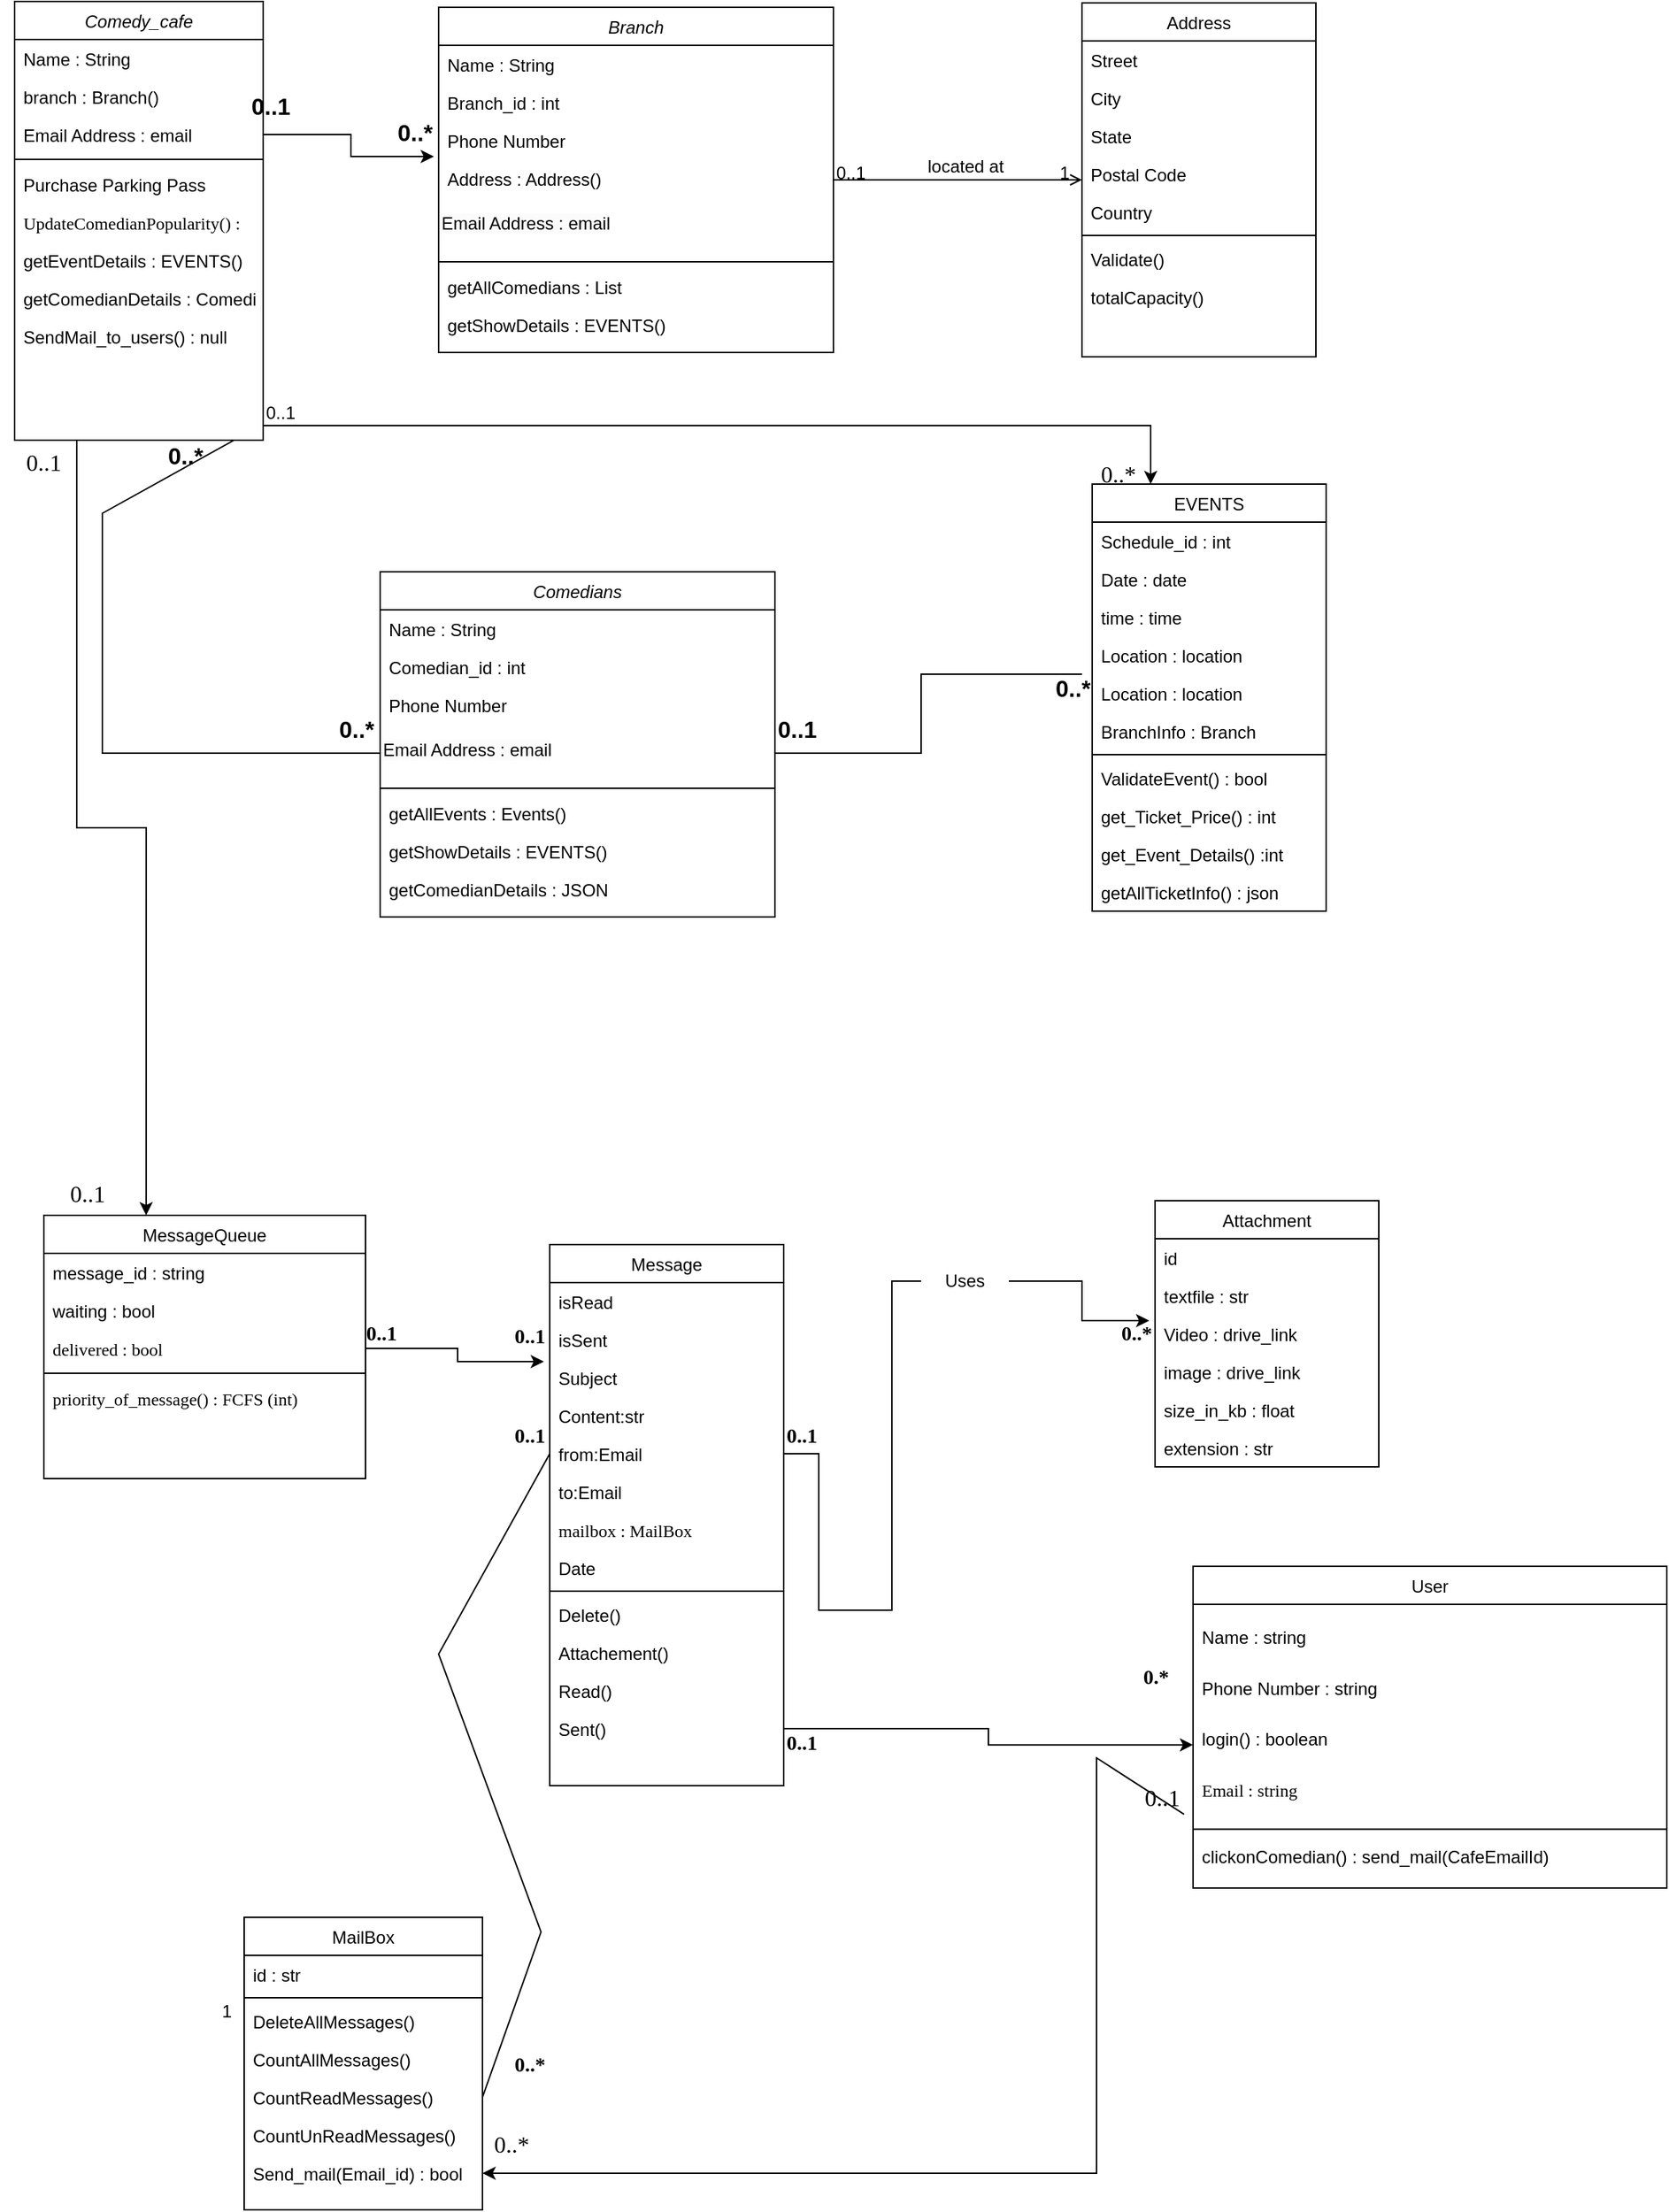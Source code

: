 <mxfile version="20.8.10" type="github">
  <diagram id="C5RBs43oDa-KdzZeNtuy" name="Page-1">
    <mxGraphModel dx="954" dy="591" grid="1" gridSize="10" guides="1" tooltips="1" connect="1" arrows="1" fold="1" page="1" pageScale="1" pageWidth="413" pageHeight="583" math="0" shadow="0">
      <root>
        <mxCell id="WIyWlLk6GJQsqaUBKTNV-0" />
        <mxCell id="WIyWlLk6GJQsqaUBKTNV-1" parent="WIyWlLk6GJQsqaUBKTNV-0" />
        <mxCell id="zkfFHV4jXpPFQw0GAbJ--0" value="Branch" style="swimlane;fontStyle=2;align=center;verticalAlign=top;childLayout=stackLayout;horizontal=1;startSize=26;horizontalStack=0;resizeParent=1;resizeLast=0;collapsible=1;marginBottom=0;rounded=0;shadow=0;strokeWidth=1;" parent="WIyWlLk6GJQsqaUBKTNV-1" vertex="1">
          <mxGeometry x="310" y="24" width="270" height="236" as="geometry">
            <mxRectangle x="230" y="140" width="160" height="26" as="alternateBounds" />
          </mxGeometry>
        </mxCell>
        <mxCell id="zkfFHV4jXpPFQw0GAbJ--1" value="Name : String" style="text;align=left;verticalAlign=top;spacingLeft=4;spacingRight=4;overflow=hidden;rotatable=0;points=[[0,0.5],[1,0.5]];portConstraint=eastwest;" parent="zkfFHV4jXpPFQw0GAbJ--0" vertex="1">
          <mxGeometry y="26" width="270" height="26" as="geometry" />
        </mxCell>
        <mxCell id="TPlCCfwan0xk1k_wp_Np-145" value="Branch_id : int" style="text;align=left;verticalAlign=top;spacingLeft=4;spacingRight=4;overflow=hidden;rotatable=0;points=[[0,0.5],[1,0.5]];portConstraint=eastwest;rounded=0;shadow=0;html=0;" vertex="1" parent="zkfFHV4jXpPFQw0GAbJ--0">
          <mxGeometry y="52" width="270" height="26" as="geometry" />
        </mxCell>
        <mxCell id="zkfFHV4jXpPFQw0GAbJ--2" value="Phone Number" style="text;align=left;verticalAlign=top;spacingLeft=4;spacingRight=4;overflow=hidden;rotatable=0;points=[[0,0.5],[1,0.5]];portConstraint=eastwest;rounded=0;shadow=0;html=0;" parent="zkfFHV4jXpPFQw0GAbJ--0" vertex="1">
          <mxGeometry y="78" width="270" height="26" as="geometry" />
        </mxCell>
        <mxCell id="zkfFHV4jXpPFQw0GAbJ--3" value="Address : Address()" style="text;align=left;verticalAlign=top;spacingLeft=4;spacingRight=4;overflow=hidden;rotatable=0;points=[[0,0.5],[1,0.5]];portConstraint=eastwest;rounded=0;shadow=0;html=0;" parent="zkfFHV4jXpPFQw0GAbJ--0" vertex="1">
          <mxGeometry y="104" width="270" height="26" as="geometry" />
        </mxCell>
        <mxCell id="TPlCCfwan0xk1k_wp_Np-131" value="&lt;span style=&quot;color: rgb(0, 0, 0); font-family: Helvetica; font-size: 12px; font-style: normal; font-variant-ligatures: normal; font-variant-caps: normal; font-weight: 400; letter-spacing: normal; orphans: 2; text-align: left; text-indent: 0px; text-transform: none; widows: 2; word-spacing: 0px; -webkit-text-stroke-width: 0px; background-color: rgb(251, 251, 251); text-decoration-thickness: initial; text-decoration-style: initial; text-decoration-color: initial; float: none; display: inline !important;&quot;&gt;Email Address : email&lt;/span&gt;" style="text;whiteSpace=wrap;html=1;fontSize=16;fontFamily=Georgia;" vertex="1" parent="zkfFHV4jXpPFQw0GAbJ--0">
          <mxGeometry y="130" width="270" height="40" as="geometry" />
        </mxCell>
        <mxCell id="zkfFHV4jXpPFQw0GAbJ--4" value="" style="line;html=1;strokeWidth=1;align=left;verticalAlign=middle;spacingTop=-1;spacingLeft=3;spacingRight=3;rotatable=0;labelPosition=right;points=[];portConstraint=eastwest;" parent="zkfFHV4jXpPFQw0GAbJ--0" vertex="1">
          <mxGeometry y="170" width="270" height="8" as="geometry" />
        </mxCell>
        <mxCell id="zkfFHV4jXpPFQw0GAbJ--5" value="getAllComedians : List" style="text;align=left;verticalAlign=top;spacingLeft=4;spacingRight=4;overflow=hidden;rotatable=0;points=[[0,0.5],[1,0.5]];portConstraint=eastwest;" parent="zkfFHV4jXpPFQw0GAbJ--0" vertex="1">
          <mxGeometry y="178" width="270" height="26" as="geometry" />
        </mxCell>
        <mxCell id="TPlCCfwan0xk1k_wp_Np-132" value="getShowDetails : EVENTS()" style="text;align=left;verticalAlign=top;spacingLeft=4;spacingRight=4;overflow=hidden;rotatable=0;points=[[0,0.5],[1,0.5]];portConstraint=eastwest;" vertex="1" parent="zkfFHV4jXpPFQw0GAbJ--0">
          <mxGeometry y="204" width="270" height="26" as="geometry" />
        </mxCell>
        <mxCell id="zkfFHV4jXpPFQw0GAbJ--17" value="Address" style="swimlane;fontStyle=0;align=center;verticalAlign=top;childLayout=stackLayout;horizontal=1;startSize=26;horizontalStack=0;resizeParent=1;resizeLast=0;collapsible=1;marginBottom=0;rounded=0;shadow=0;strokeWidth=1;" parent="WIyWlLk6GJQsqaUBKTNV-1" vertex="1">
          <mxGeometry x="750" y="21" width="160" height="242" as="geometry">
            <mxRectangle x="550" y="140" width="160" height="26" as="alternateBounds" />
          </mxGeometry>
        </mxCell>
        <mxCell id="zkfFHV4jXpPFQw0GAbJ--18" value="Street" style="text;align=left;verticalAlign=top;spacingLeft=4;spacingRight=4;overflow=hidden;rotatable=0;points=[[0,0.5],[1,0.5]];portConstraint=eastwest;" parent="zkfFHV4jXpPFQw0GAbJ--17" vertex="1">
          <mxGeometry y="26" width="160" height="26" as="geometry" />
        </mxCell>
        <mxCell id="zkfFHV4jXpPFQw0GAbJ--19" value="City" style="text;align=left;verticalAlign=top;spacingLeft=4;spacingRight=4;overflow=hidden;rotatable=0;points=[[0,0.5],[1,0.5]];portConstraint=eastwest;rounded=0;shadow=0;html=0;" parent="zkfFHV4jXpPFQw0GAbJ--17" vertex="1">
          <mxGeometry y="52" width="160" height="26" as="geometry" />
        </mxCell>
        <mxCell id="zkfFHV4jXpPFQw0GAbJ--20" value="State" style="text;align=left;verticalAlign=top;spacingLeft=4;spacingRight=4;overflow=hidden;rotatable=0;points=[[0,0.5],[1,0.5]];portConstraint=eastwest;rounded=0;shadow=0;html=0;" parent="zkfFHV4jXpPFQw0GAbJ--17" vertex="1">
          <mxGeometry y="78" width="160" height="26" as="geometry" />
        </mxCell>
        <mxCell id="zkfFHV4jXpPFQw0GAbJ--21" value="Postal Code" style="text;align=left;verticalAlign=top;spacingLeft=4;spacingRight=4;overflow=hidden;rotatable=0;points=[[0,0.5],[1,0.5]];portConstraint=eastwest;rounded=0;shadow=0;html=0;" parent="zkfFHV4jXpPFQw0GAbJ--17" vertex="1">
          <mxGeometry y="104" width="160" height="26" as="geometry" />
        </mxCell>
        <mxCell id="zkfFHV4jXpPFQw0GAbJ--22" value="Country" style="text;align=left;verticalAlign=top;spacingLeft=4;spacingRight=4;overflow=hidden;rotatable=0;points=[[0,0.5],[1,0.5]];portConstraint=eastwest;rounded=0;shadow=0;html=0;" parent="zkfFHV4jXpPFQw0GAbJ--17" vertex="1">
          <mxGeometry y="130" width="160" height="26" as="geometry" />
        </mxCell>
        <mxCell id="zkfFHV4jXpPFQw0GAbJ--23" value="" style="line;html=1;strokeWidth=1;align=left;verticalAlign=middle;spacingTop=-1;spacingLeft=3;spacingRight=3;rotatable=0;labelPosition=right;points=[];portConstraint=eastwest;" parent="zkfFHV4jXpPFQw0GAbJ--17" vertex="1">
          <mxGeometry y="156" width="160" height="6" as="geometry" />
        </mxCell>
        <mxCell id="zkfFHV4jXpPFQw0GAbJ--24" value="Validate()" style="text;align=left;verticalAlign=top;spacingLeft=4;spacingRight=4;overflow=hidden;rotatable=0;points=[[0,0.5],[1,0.5]];portConstraint=eastwest;" parent="zkfFHV4jXpPFQw0GAbJ--17" vertex="1">
          <mxGeometry y="162" width="160" height="26" as="geometry" />
        </mxCell>
        <mxCell id="zkfFHV4jXpPFQw0GAbJ--25" value="totalCapacity()" style="text;align=left;verticalAlign=top;spacingLeft=4;spacingRight=4;overflow=hidden;rotatable=0;points=[[0,0.5],[1,0.5]];portConstraint=eastwest;" parent="zkfFHV4jXpPFQw0GAbJ--17" vertex="1">
          <mxGeometry y="188" width="160" height="26" as="geometry" />
        </mxCell>
        <mxCell id="zkfFHV4jXpPFQw0GAbJ--26" value="" style="endArrow=open;shadow=0;strokeWidth=1;rounded=0;endFill=1;edgeStyle=elbowEdgeStyle;elbow=vertical;" parent="WIyWlLk6GJQsqaUBKTNV-1" source="zkfFHV4jXpPFQw0GAbJ--0" target="zkfFHV4jXpPFQw0GAbJ--17" edge="1">
          <mxGeometry x="0.5" y="41" relative="1" as="geometry">
            <mxPoint x="380" y="192" as="sourcePoint" />
            <mxPoint x="540" y="192" as="targetPoint" />
            <mxPoint x="-40" y="32" as="offset" />
          </mxGeometry>
        </mxCell>
        <mxCell id="zkfFHV4jXpPFQw0GAbJ--27" value="0..1" style="resizable=0;align=left;verticalAlign=bottom;labelBackgroundColor=none;fontSize=12;" parent="zkfFHV4jXpPFQw0GAbJ--26" connectable="0" vertex="1">
          <mxGeometry x="-1" relative="1" as="geometry">
            <mxPoint y="4" as="offset" />
          </mxGeometry>
        </mxCell>
        <mxCell id="zkfFHV4jXpPFQw0GAbJ--28" value="1" style="resizable=0;align=right;verticalAlign=bottom;labelBackgroundColor=none;fontSize=12;" parent="zkfFHV4jXpPFQw0GAbJ--26" connectable="0" vertex="1">
          <mxGeometry x="1" relative="1" as="geometry">
            <mxPoint x="-7" y="4" as="offset" />
          </mxGeometry>
        </mxCell>
        <mxCell id="zkfFHV4jXpPFQw0GAbJ--29" value="located at" style="text;html=1;resizable=0;points=[];;align=center;verticalAlign=middle;labelBackgroundColor=none;rounded=0;shadow=0;strokeWidth=1;fontSize=12;" parent="zkfFHV4jXpPFQw0GAbJ--26" vertex="1" connectable="0">
          <mxGeometry x="0.5" y="49" relative="1" as="geometry">
            <mxPoint x="-38" y="40" as="offset" />
          </mxGeometry>
        </mxCell>
        <mxCell id="TPlCCfwan0xk1k_wp_Np-191" style="edgeStyle=orthogonalEdgeStyle;rounded=0;orthogonalLoop=1;jettySize=auto;html=1;exitX=0.25;exitY=1;exitDx=0;exitDy=0;entryX=0.318;entryY=0;entryDx=0;entryDy=0;entryPerimeter=0;fontFamily=Georgia;fontSize=16;" edge="1" parent="WIyWlLk6GJQsqaUBKTNV-1" source="TPlCCfwan0xk1k_wp_Np-108" target="zkfFHV4jXpPFQw0GAbJ--6">
          <mxGeometry relative="1" as="geometry" />
        </mxCell>
        <mxCell id="TPlCCfwan0xk1k_wp_Np-108" value="Comedy_cafe" style="swimlane;fontStyle=2;align=center;verticalAlign=top;childLayout=stackLayout;horizontal=1;startSize=26;horizontalStack=0;resizeParent=1;resizeLast=0;collapsible=1;marginBottom=0;rounded=0;shadow=0;strokeWidth=1;" vertex="1" parent="WIyWlLk6GJQsqaUBKTNV-1">
          <mxGeometry x="20" y="20" width="170" height="300" as="geometry">
            <mxRectangle x="230" y="140" width="160" height="26" as="alternateBounds" />
          </mxGeometry>
        </mxCell>
        <mxCell id="TPlCCfwan0xk1k_wp_Np-109" value="Name : String" style="text;align=left;verticalAlign=top;spacingLeft=4;spacingRight=4;overflow=hidden;rotatable=0;points=[[0,0.5],[1,0.5]];portConstraint=eastwest;" vertex="1" parent="TPlCCfwan0xk1k_wp_Np-108">
          <mxGeometry y="26" width="170" height="26" as="geometry" />
        </mxCell>
        <mxCell id="TPlCCfwan0xk1k_wp_Np-110" value="branch : Branch()" style="text;align=left;verticalAlign=top;spacingLeft=4;spacingRight=4;overflow=hidden;rotatable=0;points=[[0,0.5],[1,0.5]];portConstraint=eastwest;rounded=0;shadow=0;html=0;" vertex="1" parent="TPlCCfwan0xk1k_wp_Np-108">
          <mxGeometry y="52" width="170" height="26" as="geometry" />
        </mxCell>
        <mxCell id="TPlCCfwan0xk1k_wp_Np-111" value="Email Address : email" style="text;align=left;verticalAlign=top;spacingLeft=4;spacingRight=4;overflow=hidden;rotatable=0;points=[[0,0.5],[1,0.5]];portConstraint=eastwest;rounded=0;shadow=0;html=0;" vertex="1" parent="TPlCCfwan0xk1k_wp_Np-108">
          <mxGeometry y="78" width="170" height="26" as="geometry" />
        </mxCell>
        <mxCell id="TPlCCfwan0xk1k_wp_Np-112" value="" style="line;html=1;strokeWidth=1;align=left;verticalAlign=middle;spacingTop=-1;spacingLeft=3;spacingRight=3;rotatable=0;labelPosition=right;points=[];portConstraint=eastwest;" vertex="1" parent="TPlCCfwan0xk1k_wp_Np-108">
          <mxGeometry y="104" width="170" height="8" as="geometry" />
        </mxCell>
        <mxCell id="TPlCCfwan0xk1k_wp_Np-113" value="Purchase Parking Pass" style="text;align=left;verticalAlign=top;spacingLeft=4;spacingRight=4;overflow=hidden;rotatable=0;points=[[0,0.5],[1,0.5]];portConstraint=eastwest;" vertex="1" parent="TPlCCfwan0xk1k_wp_Np-108">
          <mxGeometry y="112" width="170" height="26" as="geometry" />
        </mxCell>
        <mxCell id="TPlCCfwan0xk1k_wp_Np-127" value="UpdateComedianPopularity() : " style="text;strokeColor=none;fillColor=none;align=left;verticalAlign=top;spacingLeft=4;spacingRight=4;overflow=hidden;rotatable=0;points=[[0,0.5],[1,0.5]];portConstraint=eastwest;fontSize=12;fontFamily=Georgia;" vertex="1" parent="TPlCCfwan0xk1k_wp_Np-108">
          <mxGeometry y="138" width="170" height="26" as="geometry" />
        </mxCell>
        <mxCell id="TPlCCfwan0xk1k_wp_Np-159" value="getEventDetails : EVENTS()" style="text;align=left;verticalAlign=top;spacingLeft=4;spacingRight=4;overflow=hidden;rotatable=0;points=[[0,0.5],[1,0.5]];portConstraint=eastwest;" vertex="1" parent="TPlCCfwan0xk1k_wp_Np-108">
          <mxGeometry y="164" width="170" height="26" as="geometry" />
        </mxCell>
        <mxCell id="TPlCCfwan0xk1k_wp_Np-170" value="getComedianDetails : Comedians()" style="text;align=left;verticalAlign=top;spacingLeft=4;spacingRight=4;overflow=hidden;rotatable=0;points=[[0,0.5],[1,0.5]];portConstraint=eastwest;" vertex="1" parent="TPlCCfwan0xk1k_wp_Np-108">
          <mxGeometry y="190" width="170" height="26" as="geometry" />
        </mxCell>
        <mxCell id="TPlCCfwan0xk1k_wp_Np-178" value="SendMail_to_users() : null" style="text;align=left;verticalAlign=top;spacingLeft=4;spacingRight=4;overflow=hidden;rotatable=0;points=[[0,0.5],[1,0.5]];portConstraint=eastwest;" vertex="1" parent="TPlCCfwan0xk1k_wp_Np-108">
          <mxGeometry y="216" width="170" height="26" as="geometry" />
        </mxCell>
        <mxCell id="TPlCCfwan0xk1k_wp_Np-128" style="edgeStyle=orthogonalEdgeStyle;rounded=0;orthogonalLoop=1;jettySize=auto;html=1;exitX=1;exitY=0.5;exitDx=0;exitDy=0;entryX=-0.012;entryY=0.923;entryDx=0;entryDy=0;entryPerimeter=0;fontFamily=Georgia;fontSize=12;" edge="1" parent="WIyWlLk6GJQsqaUBKTNV-1" source="TPlCCfwan0xk1k_wp_Np-111" target="zkfFHV4jXpPFQw0GAbJ--2">
          <mxGeometry relative="1" as="geometry" />
        </mxCell>
        <mxCell id="TPlCCfwan0xk1k_wp_Np-129" value="0..*" style="resizable=0;align=left;verticalAlign=bottom;labelBackgroundColor=none;fontSize=16;fontStyle=1" connectable="0" vertex="1" parent="WIyWlLk6GJQsqaUBKTNV-1">
          <mxGeometry x="280" y="120" as="geometry" />
        </mxCell>
        <mxCell id="TPlCCfwan0xk1k_wp_Np-130" value="0..1" style="resizable=0;align=left;verticalAlign=bottom;labelBackgroundColor=none;fontSize=16;fontStyle=1" connectable="0" vertex="1" parent="WIyWlLk6GJQsqaUBKTNV-1">
          <mxGeometry x="180" y="102" as="geometry" />
        </mxCell>
        <mxCell id="TPlCCfwan0xk1k_wp_Np-135" value="EVENTS" style="swimlane;fontStyle=0;align=center;verticalAlign=top;childLayout=stackLayout;horizontal=1;startSize=26;horizontalStack=0;resizeParent=1;resizeLast=0;collapsible=1;marginBottom=0;rounded=0;shadow=0;strokeWidth=1;" vertex="1" parent="WIyWlLk6GJQsqaUBKTNV-1">
          <mxGeometry x="757" y="350" width="160" height="292" as="geometry">
            <mxRectangle x="550" y="140" width="160" height="26" as="alternateBounds" />
          </mxGeometry>
        </mxCell>
        <mxCell id="TPlCCfwan0xk1k_wp_Np-136" value="Schedule_id : int" style="text;align=left;verticalAlign=top;spacingLeft=4;spacingRight=4;overflow=hidden;rotatable=0;points=[[0,0.5],[1,0.5]];portConstraint=eastwest;" vertex="1" parent="TPlCCfwan0xk1k_wp_Np-135">
          <mxGeometry y="26" width="160" height="26" as="geometry" />
        </mxCell>
        <mxCell id="TPlCCfwan0xk1k_wp_Np-137" value="Date : date" style="text;align=left;verticalAlign=top;spacingLeft=4;spacingRight=4;overflow=hidden;rotatable=0;points=[[0,0.5],[1,0.5]];portConstraint=eastwest;rounded=0;shadow=0;html=0;" vertex="1" parent="TPlCCfwan0xk1k_wp_Np-135">
          <mxGeometry y="52" width="160" height="26" as="geometry" />
        </mxCell>
        <mxCell id="TPlCCfwan0xk1k_wp_Np-138" value="time : time" style="text;align=left;verticalAlign=top;spacingLeft=4;spacingRight=4;overflow=hidden;rotatable=0;points=[[0,0.5],[1,0.5]];portConstraint=eastwest;rounded=0;shadow=0;html=0;" vertex="1" parent="TPlCCfwan0xk1k_wp_Np-135">
          <mxGeometry y="78" width="160" height="26" as="geometry" />
        </mxCell>
        <mxCell id="TPlCCfwan0xk1k_wp_Np-146" value="Location : location" style="text;align=left;verticalAlign=top;spacingLeft=4;spacingRight=4;overflow=hidden;rotatable=0;points=[[0,0.5],[1,0.5]];portConstraint=eastwest;rounded=0;shadow=0;html=0;" vertex="1" parent="TPlCCfwan0xk1k_wp_Np-135">
          <mxGeometry y="104" width="160" height="26" as="geometry" />
        </mxCell>
        <mxCell id="TPlCCfwan0xk1k_wp_Np-139" value="Location : location" style="text;align=left;verticalAlign=top;spacingLeft=4;spacingRight=4;overflow=hidden;rotatable=0;points=[[0,0.5],[1,0.5]];portConstraint=eastwest;rounded=0;shadow=0;html=0;" vertex="1" parent="TPlCCfwan0xk1k_wp_Np-135">
          <mxGeometry y="130" width="160" height="26" as="geometry" />
        </mxCell>
        <mxCell id="TPlCCfwan0xk1k_wp_Np-140" value="BranchInfo : Branch " style="text;align=left;verticalAlign=top;spacingLeft=4;spacingRight=4;overflow=hidden;rotatable=0;points=[[0,0.5],[1,0.5]];portConstraint=eastwest;rounded=0;shadow=0;html=0;" vertex="1" parent="TPlCCfwan0xk1k_wp_Np-135">
          <mxGeometry y="156" width="160" height="26" as="geometry" />
        </mxCell>
        <mxCell id="TPlCCfwan0xk1k_wp_Np-141" value="" style="line;html=1;strokeWidth=1;align=left;verticalAlign=middle;spacingTop=-1;spacingLeft=3;spacingRight=3;rotatable=0;labelPosition=right;points=[];portConstraint=eastwest;" vertex="1" parent="TPlCCfwan0xk1k_wp_Np-135">
          <mxGeometry y="182" width="160" height="6" as="geometry" />
        </mxCell>
        <mxCell id="TPlCCfwan0xk1k_wp_Np-142" value="ValidateEvent() : bool" style="text;align=left;verticalAlign=top;spacingLeft=4;spacingRight=4;overflow=hidden;rotatable=0;points=[[0,0.5],[1,0.5]];portConstraint=eastwest;" vertex="1" parent="TPlCCfwan0xk1k_wp_Np-135">
          <mxGeometry y="188" width="160" height="26" as="geometry" />
        </mxCell>
        <mxCell id="TPlCCfwan0xk1k_wp_Np-149" value="get_Ticket_Price() : int" style="text;align=left;verticalAlign=top;spacingLeft=4;spacingRight=4;overflow=hidden;rotatable=0;points=[[0,0.5],[1,0.5]];portConstraint=eastwest;" vertex="1" parent="TPlCCfwan0xk1k_wp_Np-135">
          <mxGeometry y="214" width="160" height="26" as="geometry" />
        </mxCell>
        <mxCell id="TPlCCfwan0xk1k_wp_Np-148" value="get_Event_Details() :int" style="text;align=left;verticalAlign=top;spacingLeft=4;spacingRight=4;overflow=hidden;rotatable=0;points=[[0,0.5],[1,0.5]];portConstraint=eastwest;" vertex="1" parent="TPlCCfwan0xk1k_wp_Np-135">
          <mxGeometry y="240" width="160" height="26" as="geometry" />
        </mxCell>
        <mxCell id="TPlCCfwan0xk1k_wp_Np-147" value="getAllTicketInfo() : json" style="text;align=left;verticalAlign=top;spacingLeft=4;spacingRight=4;overflow=hidden;rotatable=0;points=[[0,0.5],[1,0.5]];portConstraint=eastwest;" vertex="1" parent="TPlCCfwan0xk1k_wp_Np-135">
          <mxGeometry y="266" width="160" height="26" as="geometry" />
        </mxCell>
        <mxCell id="TPlCCfwan0xk1k_wp_Np-150" value="Comedians" style="swimlane;fontStyle=2;align=center;verticalAlign=top;childLayout=stackLayout;horizontal=1;startSize=26;horizontalStack=0;resizeParent=1;resizeLast=0;collapsible=1;marginBottom=0;rounded=0;shadow=0;strokeWidth=1;" vertex="1" parent="WIyWlLk6GJQsqaUBKTNV-1">
          <mxGeometry x="270" y="410" width="270" height="236" as="geometry">
            <mxRectangle x="230" y="140" width="160" height="26" as="alternateBounds" />
          </mxGeometry>
        </mxCell>
        <mxCell id="TPlCCfwan0xk1k_wp_Np-151" value="Name : String" style="text;align=left;verticalAlign=top;spacingLeft=4;spacingRight=4;overflow=hidden;rotatable=0;points=[[0,0.5],[1,0.5]];portConstraint=eastwest;" vertex="1" parent="TPlCCfwan0xk1k_wp_Np-150">
          <mxGeometry y="26" width="270" height="26" as="geometry" />
        </mxCell>
        <mxCell id="TPlCCfwan0xk1k_wp_Np-152" value="Comedian_id : int" style="text;align=left;verticalAlign=top;spacingLeft=4;spacingRight=4;overflow=hidden;rotatable=0;points=[[0,0.5],[1,0.5]];portConstraint=eastwest;rounded=0;shadow=0;html=0;" vertex="1" parent="TPlCCfwan0xk1k_wp_Np-150">
          <mxGeometry y="52" width="270" height="26" as="geometry" />
        </mxCell>
        <mxCell id="TPlCCfwan0xk1k_wp_Np-153" value="Phone Number" style="text;align=left;verticalAlign=top;spacingLeft=4;spacingRight=4;overflow=hidden;rotatable=0;points=[[0,0.5],[1,0.5]];portConstraint=eastwest;rounded=0;shadow=0;html=0;" vertex="1" parent="TPlCCfwan0xk1k_wp_Np-150">
          <mxGeometry y="78" width="270" height="26" as="geometry" />
        </mxCell>
        <mxCell id="TPlCCfwan0xk1k_wp_Np-155" value="&lt;span style=&quot;color: rgb(0, 0, 0); font-family: Helvetica; font-size: 12px; font-style: normal; font-variant-ligatures: normal; font-variant-caps: normal; font-weight: 400; letter-spacing: normal; orphans: 2; text-align: left; text-indent: 0px; text-transform: none; widows: 2; word-spacing: 0px; -webkit-text-stroke-width: 0px; background-color: rgb(251, 251, 251); text-decoration-thickness: initial; text-decoration-style: initial; text-decoration-color: initial; float: none; display: inline !important;&quot;&gt;Email Address : email&lt;/span&gt;" style="text;whiteSpace=wrap;html=1;fontSize=16;fontFamily=Georgia;" vertex="1" parent="TPlCCfwan0xk1k_wp_Np-150">
          <mxGeometry y="104" width="270" height="40" as="geometry" />
        </mxCell>
        <mxCell id="TPlCCfwan0xk1k_wp_Np-156" value="" style="line;html=1;strokeWidth=1;align=left;verticalAlign=middle;spacingTop=-1;spacingLeft=3;spacingRight=3;rotatable=0;labelPosition=right;points=[];portConstraint=eastwest;" vertex="1" parent="TPlCCfwan0xk1k_wp_Np-150">
          <mxGeometry y="144" width="270" height="8" as="geometry" />
        </mxCell>
        <mxCell id="TPlCCfwan0xk1k_wp_Np-157" value="getAllEvents : Events()" style="text;align=left;verticalAlign=top;spacingLeft=4;spacingRight=4;overflow=hidden;rotatable=0;points=[[0,0.5],[1,0.5]];portConstraint=eastwest;" vertex="1" parent="TPlCCfwan0xk1k_wp_Np-150">
          <mxGeometry y="152" width="270" height="26" as="geometry" />
        </mxCell>
        <mxCell id="TPlCCfwan0xk1k_wp_Np-158" value="getShowDetails : EVENTS()" style="text;align=left;verticalAlign=top;spacingLeft=4;spacingRight=4;overflow=hidden;rotatable=0;points=[[0,0.5],[1,0.5]];portConstraint=eastwest;" vertex="1" parent="TPlCCfwan0xk1k_wp_Np-150">
          <mxGeometry y="178" width="270" height="26" as="geometry" />
        </mxCell>
        <mxCell id="TPlCCfwan0xk1k_wp_Np-177" value="getComedianDetails : JSON" style="text;align=left;verticalAlign=top;spacingLeft=4;spacingRight=4;overflow=hidden;rotatable=0;points=[[0,0.5],[1,0.5]];portConstraint=eastwest;" vertex="1" parent="TPlCCfwan0xk1k_wp_Np-150">
          <mxGeometry y="204" width="270" height="26" as="geometry" />
        </mxCell>
        <mxCell id="TPlCCfwan0xk1k_wp_Np-163" value="0..*" style="resizable=0;align=left;verticalAlign=bottom;labelBackgroundColor=none;fontSize=16;fontStyle=1" connectable="0" vertex="1" parent="WIyWlLk6GJQsqaUBKTNV-1">
          <mxGeometry x="730" y="500" as="geometry" />
        </mxCell>
        <mxCell id="TPlCCfwan0xk1k_wp_Np-164" value="0..1" style="resizable=0;align=left;verticalAlign=bottom;labelBackgroundColor=none;fontSize=16;fontStyle=1" connectable="0" vertex="1" parent="WIyWlLk6GJQsqaUBKTNV-1">
          <mxGeometry x="540" y="528" as="geometry" />
        </mxCell>
        <mxCell id="TPlCCfwan0xk1k_wp_Np-166" value="" style="endArrow=none;html=1;rounded=0;fontFamily=Georgia;fontSize=16;exitX=1;exitY=0.5;exitDx=0;exitDy=0;" edge="1" parent="WIyWlLk6GJQsqaUBKTNV-1" source="TPlCCfwan0xk1k_wp_Np-155">
          <mxGeometry width="50" height="50" relative="1" as="geometry">
            <mxPoint x="580" y="480" as="sourcePoint" />
            <mxPoint x="750" y="480" as="targetPoint" />
            <Array as="points">
              <mxPoint x="640" y="534" />
              <mxPoint x="640" y="480" />
            </Array>
          </mxGeometry>
        </mxCell>
        <mxCell id="TPlCCfwan0xk1k_wp_Np-167" value="" style="endArrow=none;html=1;rounded=0;fontFamily=Georgia;fontSize=16;entryX=0.5;entryY=1;entryDx=0;entryDy=0;exitX=0;exitY=0.5;exitDx=0;exitDy=0;" edge="1" parent="WIyWlLk6GJQsqaUBKTNV-1" source="TPlCCfwan0xk1k_wp_Np-155" target="TPlCCfwan0xk1k_wp_Np-108">
          <mxGeometry width="50" height="50" relative="1" as="geometry">
            <mxPoint x="80" y="460" as="sourcePoint" />
            <mxPoint x="125" y="267" as="targetPoint" />
            <Array as="points">
              <mxPoint x="80" y="534" />
              <mxPoint x="80" y="370" />
              <mxPoint x="170" y="320" />
            </Array>
          </mxGeometry>
        </mxCell>
        <mxCell id="TPlCCfwan0xk1k_wp_Np-168" value="0..*" style="resizable=0;align=left;verticalAlign=bottom;labelBackgroundColor=none;fontSize=16;fontStyle=1" connectable="0" vertex="1" parent="WIyWlLk6GJQsqaUBKTNV-1">
          <mxGeometry x="240" y="528" as="geometry" />
        </mxCell>
        <mxCell id="TPlCCfwan0xk1k_wp_Np-169" value="0..*" style="resizable=0;align=left;verticalAlign=bottom;labelBackgroundColor=none;fontSize=16;fontStyle=1" connectable="0" vertex="1" parent="WIyWlLk6GJQsqaUBKTNV-1">
          <mxGeometry x="80" y="335" as="geometry">
            <mxPoint x="43" y="6" as="offset" />
          </mxGeometry>
        </mxCell>
        <mxCell id="zkfFHV4jXpPFQw0GAbJ--6" value="MessageQueue" style="swimlane;fontStyle=0;align=center;verticalAlign=top;childLayout=stackLayout;horizontal=1;startSize=26;horizontalStack=0;resizeParent=1;resizeLast=0;collapsible=1;marginBottom=0;rounded=0;shadow=0;strokeWidth=1;container=0;" parent="WIyWlLk6GJQsqaUBKTNV-1" vertex="1">
          <mxGeometry x="40" y="850" width="220" height="180" as="geometry">
            <mxRectangle x="130" y="380" width="160" height="26" as="alternateBounds" />
          </mxGeometry>
        </mxCell>
        <mxCell id="TPlCCfwan0xk1k_wp_Np-31" value="Message" style="swimlane;fontStyle=0;align=center;verticalAlign=top;childLayout=stackLayout;horizontal=1;startSize=26;horizontalStack=0;resizeParent=1;resizeLast=0;collapsible=1;marginBottom=0;rounded=0;shadow=0;strokeWidth=1;container=0;" vertex="1" parent="WIyWlLk6GJQsqaUBKTNV-1">
          <mxGeometry x="386" y="870" width="160" height="370" as="geometry">
            <mxRectangle x="550" y="140" width="160" height="26" as="alternateBounds" />
          </mxGeometry>
        </mxCell>
        <mxCell id="TPlCCfwan0xk1k_wp_Np-91" value="" style="edgeStyle=orthogonalEdgeStyle;rounded=0;orthogonalLoop=1;jettySize=auto;html=1;exitX=1;exitY=0.5;exitDx=0;exitDy=0;endArrow=none;" edge="1" parent="WIyWlLk6GJQsqaUBKTNV-1" source="TPlCCfwan0xk1k_wp_Np-43" target="TPlCCfwan0xk1k_wp_Np-92">
          <mxGeometry relative="1" as="geometry">
            <mxPoint x="730" y="1300" as="targetPoint" />
            <mxPoint x="546" y="1013" as="sourcePoint" />
            <Array as="points">
              <mxPoint x="570" y="1013" />
              <mxPoint x="570" y="1120" />
              <mxPoint x="620" y="1120" />
            </Array>
          </mxGeometry>
        </mxCell>
        <mxCell id="TPlCCfwan0xk1k_wp_Np-182" style="edgeStyle=orthogonalEdgeStyle;rounded=0;orthogonalLoop=1;jettySize=auto;html=1;exitX=1;exitY=0.5;exitDx=0;exitDy=0;entryX=-0.026;entryY=0.154;entryDx=0;entryDy=0;entryPerimeter=0;fontFamily=Georgia;fontSize=16;" edge="1" parent="WIyWlLk6GJQsqaUBKTNV-1" source="TPlCCfwan0xk1k_wp_Np-92" target="TPlCCfwan0xk1k_wp_Np-82">
          <mxGeometry relative="1" as="geometry" />
        </mxCell>
        <mxCell id="TPlCCfwan0xk1k_wp_Np-92" value="Uses" style="text;html=1;strokeColor=none;fillColor=none;align=center;verticalAlign=middle;whiteSpace=wrap;rounded=0;container=0;" vertex="1" parent="WIyWlLk6GJQsqaUBKTNV-1">
          <mxGeometry x="640" y="880" width="60" height="30" as="geometry" />
        </mxCell>
        <mxCell id="TPlCCfwan0xk1k_wp_Np-95" value="0..1" style="resizable=0;align=left;verticalAlign=bottom;labelBackgroundColor=none;fontSize=14;fontStyle=1;fontFamily=Georgia;container=0;" connectable="0" vertex="1" parent="WIyWlLk6GJQsqaUBKTNV-1">
          <mxGeometry x="546" y="1010" as="geometry" />
        </mxCell>
        <mxCell id="TPlCCfwan0xk1k_wp_Np-96" value="" style="endArrow=none;html=1;rounded=0;fontFamily=Georgia;fontSize=14;exitX=1;exitY=0.5;exitDx=0;exitDy=0;entryX=0;entryY=0.5;entryDx=0;entryDy=0;" edge="1" parent="WIyWlLk6GJQsqaUBKTNV-1" source="TPlCCfwan0xk1k_wp_Np-61" target="TPlCCfwan0xk1k_wp_Np-43">
          <mxGeometry width="50" height="50" relative="1" as="geometry">
            <mxPoint x="404" y="1390" as="sourcePoint" />
            <mxPoint x="454" y="1340" as="targetPoint" />
            <Array as="points">
              <mxPoint x="380" y="1340" />
              <mxPoint x="310" y="1150" />
            </Array>
          </mxGeometry>
        </mxCell>
        <mxCell id="TPlCCfwan0xk1k_wp_Np-99" value="0..1" style="resizable=0;align=left;verticalAlign=bottom;labelBackgroundColor=none;fontSize=14;fontStyle=1;fontFamily=Georgia;container=0;" connectable="0" vertex="1" parent="WIyWlLk6GJQsqaUBKTNV-1">
          <mxGeometry x="360" y="1010" as="geometry" />
        </mxCell>
        <mxCell id="TPlCCfwan0xk1k_wp_Np-105" style="edgeStyle=orthogonalEdgeStyle;rounded=0;orthogonalLoop=1;jettySize=auto;html=1;exitX=1;exitY=0.5;exitDx=0;exitDy=0;entryX=-0.025;entryY=0.077;entryDx=0;entryDy=0;entryPerimeter=0;fontFamily=Georgia;fontSize=12;" edge="1" parent="WIyWlLk6GJQsqaUBKTNV-1" source="TPlCCfwan0xk1k_wp_Np-100" target="TPlCCfwan0xk1k_wp_Np-34">
          <mxGeometry relative="1" as="geometry" />
        </mxCell>
        <mxCell id="TPlCCfwan0xk1k_wp_Np-106" value="0..1" style="resizable=0;align=left;verticalAlign=bottom;labelBackgroundColor=none;fontSize=14;fontStyle=1;fontFamily=Georgia;container=0;" connectable="0" vertex="1" parent="WIyWlLk6GJQsqaUBKTNV-1">
          <mxGeometry x="258.5" y="940" as="geometry" />
        </mxCell>
        <mxCell id="TPlCCfwan0xk1k_wp_Np-107" value="0..1" style="resizable=0;align=left;verticalAlign=bottom;labelBackgroundColor=none;fontSize=14;fontStyle=1;fontFamily=Georgia;container=0;" connectable="0" vertex="1" parent="WIyWlLk6GJQsqaUBKTNV-1">
          <mxGeometry x="360" y="942" as="geometry" />
        </mxCell>
        <mxCell id="TPlCCfwan0xk1k_wp_Np-123" style="edgeStyle=orthogonalEdgeStyle;rounded=0;orthogonalLoop=1;jettySize=auto;html=1;exitX=1;exitY=0.5;exitDx=0;exitDy=0;entryX=0;entryY=0.5;entryDx=0;entryDy=0;fontFamily=Georgia;fontSize=12;" edge="1" parent="WIyWlLk6GJQsqaUBKTNV-1" source="TPlCCfwan0xk1k_wp_Np-39" target="41kQ8d5mnM5o8ySOcaNj-13">
          <mxGeometry relative="1" as="geometry">
            <mxPoint x="540" y="941" as="sourcePoint" />
            <mxPoint x="722" y="950.002" as="targetPoint" />
          </mxGeometry>
        </mxCell>
        <mxCell id="zkfFHV4jXpPFQw0GAbJ--7" value="message_id : string" style="text;align=left;verticalAlign=top;spacingLeft=4;spacingRight=4;overflow=hidden;rotatable=0;points=[[0,0.5],[1,0.5]];portConstraint=eastwest;container=0;" parent="WIyWlLk6GJQsqaUBKTNV-1" vertex="1">
          <mxGeometry x="40" y="876" width="220" height="26" as="geometry" />
        </mxCell>
        <mxCell id="zkfFHV4jXpPFQw0GAbJ--8" value="waiting : bool" style="text;align=left;verticalAlign=top;spacingLeft=4;spacingRight=4;overflow=hidden;rotatable=0;points=[[0,0.5],[1,0.5]];portConstraint=eastwest;rounded=0;shadow=0;html=0;container=0;" parent="WIyWlLk6GJQsqaUBKTNV-1" vertex="1">
          <mxGeometry x="40" y="902" width="220" height="26" as="geometry" />
        </mxCell>
        <mxCell id="TPlCCfwan0xk1k_wp_Np-100" value="delivered : bool" style="text;strokeColor=none;fillColor=none;align=left;verticalAlign=top;spacingLeft=4;spacingRight=4;overflow=hidden;rotatable=0;points=[[0,0.5],[1,0.5]];portConstraint=eastwest;fontSize=12;fontFamily=Georgia;container=0;" vertex="1" parent="WIyWlLk6GJQsqaUBKTNV-1">
          <mxGeometry x="40" y="928" width="220" height="26" as="geometry" />
        </mxCell>
        <mxCell id="zkfFHV4jXpPFQw0GAbJ--9" value="" style="line;html=1;strokeWidth=1;align=left;verticalAlign=middle;spacingTop=-1;spacingLeft=3;spacingRight=3;rotatable=0;labelPosition=right;points=[];portConstraint=eastwest;container=0;" parent="WIyWlLk6GJQsqaUBKTNV-1" vertex="1">
          <mxGeometry x="40" y="954" width="220" height="8" as="geometry" />
        </mxCell>
        <mxCell id="TPlCCfwan0xk1k_wp_Np-104" value="priority_of_message() : FCFS (int)" style="text;strokeColor=none;fillColor=none;align=left;verticalAlign=top;spacingLeft=4;spacingRight=4;overflow=hidden;rotatable=0;points=[[0,0.5],[1,0.5]];portConstraint=eastwest;fontSize=12;fontFamily=Georgia;container=0;" vertex="1" parent="WIyWlLk6GJQsqaUBKTNV-1">
          <mxGeometry x="40" y="962" width="220" height="26" as="geometry" />
        </mxCell>
        <mxCell id="TPlCCfwan0xk1k_wp_Np-32" value="isRead" style="text;align=left;verticalAlign=top;spacingLeft=4;spacingRight=4;overflow=hidden;rotatable=0;points=[[0,0.5],[1,0.5]];portConstraint=eastwest;container=0;" vertex="1" parent="WIyWlLk6GJQsqaUBKTNV-1">
          <mxGeometry x="386" y="896" width="160" height="26" as="geometry" />
        </mxCell>
        <mxCell id="TPlCCfwan0xk1k_wp_Np-33" value="isSent" style="text;align=left;verticalAlign=top;spacingLeft=4;spacingRight=4;overflow=hidden;rotatable=0;points=[[0,0.5],[1,0.5]];portConstraint=eastwest;rounded=0;shadow=0;html=0;container=0;" vertex="1" parent="WIyWlLk6GJQsqaUBKTNV-1">
          <mxGeometry x="386" y="922" width="160" height="26" as="geometry" />
        </mxCell>
        <mxCell id="TPlCCfwan0xk1k_wp_Np-34" value="Subject" style="text;align=left;verticalAlign=top;spacingLeft=4;spacingRight=4;overflow=hidden;rotatable=0;points=[[0,0.5],[1,0.5]];portConstraint=eastwest;rounded=0;shadow=0;html=0;container=0;" vertex="1" parent="WIyWlLk6GJQsqaUBKTNV-1">
          <mxGeometry x="386" y="948" width="160" height="26" as="geometry" />
        </mxCell>
        <mxCell id="TPlCCfwan0xk1k_wp_Np-35" value="Content:str " style="text;align=left;verticalAlign=top;spacingLeft=4;spacingRight=4;overflow=hidden;rotatable=0;points=[[0,0.5],[1,0.5]];portConstraint=eastwest;rounded=0;shadow=0;html=0;container=0;" vertex="1" parent="WIyWlLk6GJQsqaUBKTNV-1">
          <mxGeometry x="386" y="974" width="160" height="26" as="geometry" />
        </mxCell>
        <mxCell id="TPlCCfwan0xk1k_wp_Np-43" value="from:Email" style="text;strokeColor=none;fillColor=none;align=left;verticalAlign=top;spacingLeft=4;spacingRight=4;overflow=hidden;rotatable=0;points=[[0,0.5],[1,0.5]];portConstraint=eastwest;container=0;" vertex="1" parent="WIyWlLk6GJQsqaUBKTNV-1">
          <mxGeometry x="386" y="1000" width="160" height="26" as="geometry" />
        </mxCell>
        <mxCell id="TPlCCfwan0xk1k_wp_Np-36" value="to:Email" style="text;align=left;verticalAlign=top;spacingLeft=4;spacingRight=4;overflow=hidden;rotatable=0;points=[[0,0.5],[1,0.5]];portConstraint=eastwest;rounded=0;shadow=0;html=0;container=0;" vertex="1" parent="WIyWlLk6GJQsqaUBKTNV-1">
          <mxGeometry x="386" y="1026" width="160" height="26" as="geometry" />
        </mxCell>
        <mxCell id="TPlCCfwan0xk1k_wp_Np-102" value="mailbox : MailBox" style="text;strokeColor=none;fillColor=none;align=left;verticalAlign=top;spacingLeft=4;spacingRight=4;overflow=hidden;rotatable=0;points=[[0,0.5],[1,0.5]];portConstraint=eastwest;fontSize=12;fontFamily=Georgia;container=0;" vertex="1" parent="WIyWlLk6GJQsqaUBKTNV-1">
          <mxGeometry x="386" y="1052" width="160" height="26" as="geometry" />
        </mxCell>
        <mxCell id="TPlCCfwan0xk1k_wp_Np-45" value="Date" style="text;strokeColor=none;fillColor=none;align=left;verticalAlign=top;spacingLeft=4;spacingRight=4;overflow=hidden;rotatable=0;points=[[0,0.5],[1,0.5]];portConstraint=eastwest;container=0;" vertex="1" parent="WIyWlLk6GJQsqaUBKTNV-1">
          <mxGeometry x="386" y="1078" width="160" height="26" as="geometry" />
        </mxCell>
        <mxCell id="TPlCCfwan0xk1k_wp_Np-37" value="" style="line;html=1;strokeWidth=1;align=left;verticalAlign=middle;spacingTop=-1;spacingLeft=3;spacingRight=3;rotatable=0;labelPosition=right;points=[];portConstraint=eastwest;container=0;" vertex="1" parent="WIyWlLk6GJQsqaUBKTNV-1">
          <mxGeometry x="386" y="1104" width="160" height="6" as="geometry" />
        </mxCell>
        <mxCell id="TPlCCfwan0xk1k_wp_Np-48" value="Delete()" style="text;strokeColor=none;fillColor=none;align=left;verticalAlign=top;spacingLeft=4;spacingRight=4;overflow=hidden;rotatable=0;points=[[0,0.5],[1,0.5]];portConstraint=eastwest;container=0;" vertex="1" parent="WIyWlLk6GJQsqaUBKTNV-1">
          <mxGeometry x="386" y="1110" width="160" height="26" as="geometry" />
        </mxCell>
        <mxCell id="TPlCCfwan0xk1k_wp_Np-46" value="Attachement()" style="text;strokeColor=none;fillColor=none;align=left;verticalAlign=top;spacingLeft=4;spacingRight=4;overflow=hidden;rotatable=0;points=[[0,0.5],[1,0.5]];portConstraint=eastwest;container=0;" vertex="1" parent="WIyWlLk6GJQsqaUBKTNV-1">
          <mxGeometry x="386" y="1136" width="160" height="26" as="geometry" />
        </mxCell>
        <mxCell id="TPlCCfwan0xk1k_wp_Np-38" value="Read()" style="text;align=left;verticalAlign=top;spacingLeft=4;spacingRight=4;overflow=hidden;rotatable=0;points=[[0,0.5],[1,0.5]];portConstraint=eastwest;container=0;" vertex="1" parent="WIyWlLk6GJQsqaUBKTNV-1">
          <mxGeometry x="386" y="1162" width="160" height="26" as="geometry" />
        </mxCell>
        <mxCell id="TPlCCfwan0xk1k_wp_Np-39" value="Sent()" style="text;align=left;verticalAlign=top;spacingLeft=4;spacingRight=4;overflow=hidden;rotatable=0;points=[[0,0.5],[1,0.5]];portConstraint=eastwest;container=0;" vertex="1" parent="WIyWlLk6GJQsqaUBKTNV-1">
          <mxGeometry x="386" y="1188" width="160" height="26" as="geometry" />
        </mxCell>
        <mxCell id="TPlCCfwan0xk1k_wp_Np-172" style="edgeStyle=orthogonalEdgeStyle;rounded=0;orthogonalLoop=1;jettySize=auto;html=1;exitX=1;exitY=0.5;exitDx=0;exitDy=0;entryX=0.25;entryY=0;entryDx=0;entryDy=0;fontFamily=Georgia;fontSize=16;" edge="1" parent="WIyWlLk6GJQsqaUBKTNV-1" source="TPlCCfwan0xk1k_wp_Np-159" target="TPlCCfwan0xk1k_wp_Np-135">
          <mxGeometry relative="1" as="geometry">
            <Array as="points">
              <mxPoint x="190" y="310" />
              <mxPoint x="797" y="310" />
            </Array>
          </mxGeometry>
        </mxCell>
        <mxCell id="TPlCCfwan0xk1k_wp_Np-173" value="0..1" style="resizable=0;align=left;verticalAlign=bottom;labelBackgroundColor=none;fontSize=12;" connectable="0" vertex="1" parent="WIyWlLk6GJQsqaUBKTNV-1">
          <mxGeometry x="190" y="310" as="geometry" />
        </mxCell>
        <mxCell id="TPlCCfwan0xk1k_wp_Np-176" value="0..*" style="text;html=1;strokeColor=none;fillColor=none;align=center;verticalAlign=middle;whiteSpace=wrap;rounded=0;fontSize=16;fontFamily=Georgia;" vertex="1" parent="WIyWlLk6GJQsqaUBKTNV-1">
          <mxGeometry x="750" y="335" width="50" height="15" as="geometry" />
        </mxCell>
        <mxCell id="TPlCCfwan0xk1k_wp_Np-179" value="" style="group" vertex="1" connectable="0" parent="WIyWlLk6GJQsqaUBKTNV-1">
          <mxGeometry x="826" y="1090" width="324" height="220" as="geometry" />
        </mxCell>
        <mxCell id="TPlCCfwan0xk1k_wp_Np-115" value="User" style="swimlane;fontStyle=0;align=center;verticalAlign=top;childLayout=stackLayout;horizontal=1;startSize=26;horizontalStack=0;resizeParent=1;resizeLast=0;collapsible=1;marginBottom=0;rounded=0;shadow=0;strokeWidth=1;container=0;" vertex="1" parent="TPlCCfwan0xk1k_wp_Np-179">
          <mxGeometry width="324" height="220" as="geometry">
            <mxRectangle x="130" y="380" width="160" height="26" as="alternateBounds" />
          </mxGeometry>
        </mxCell>
        <mxCell id="TPlCCfwan0xk1k_wp_Np-116" value="Name : string" style="text;align=left;verticalAlign=top;spacingLeft=4;spacingRight=4;overflow=hidden;rotatable=0;points=[[0,0.5],[1,0.5]];portConstraint=eastwest;container=0;" vertex="1" parent="TPlCCfwan0xk1k_wp_Np-179">
          <mxGeometry y="34.878" width="324" height="34.878" as="geometry" />
        </mxCell>
        <mxCell id="TPlCCfwan0xk1k_wp_Np-117" value="Phone Number : string" style="text;align=left;verticalAlign=top;spacingLeft=4;spacingRight=4;overflow=hidden;rotatable=0;points=[[0,0.5],[1,0.5]];portConstraint=eastwest;rounded=0;shadow=0;html=0;container=0;" vertex="1" parent="TPlCCfwan0xk1k_wp_Np-179">
          <mxGeometry y="69.756" width="324" height="34.878" as="geometry" />
        </mxCell>
        <mxCell id="41kQ8d5mnM5o8ySOcaNj-13" value="login() : boolean" style="text;align=left;verticalAlign=top;spacingLeft=4;spacingRight=4;overflow=hidden;rotatable=0;points=[[0,0.5],[1,0.5]];portConstraint=eastwest;container=0;" vertex="1" parent="TPlCCfwan0xk1k_wp_Np-179">
          <mxGeometry y="104.634" width="324" height="34.878" as="geometry" />
        </mxCell>
        <mxCell id="TPlCCfwan0xk1k_wp_Np-118" value="Email : string" style="text;strokeColor=none;fillColor=none;align=left;verticalAlign=top;spacingLeft=4;spacingRight=4;overflow=hidden;rotatable=0;points=[[0,0.5],[1,0.5]];portConstraint=eastwest;fontSize=12;fontFamily=Georgia;container=0;" vertex="1" parent="TPlCCfwan0xk1k_wp_Np-179">
          <mxGeometry y="139.512" width="324" height="34.878" as="geometry" />
        </mxCell>
        <mxCell id="TPlCCfwan0xk1k_wp_Np-119" value="" style="line;html=1;strokeWidth=1;align=left;verticalAlign=middle;spacingTop=-1;spacingLeft=3;spacingRight=3;rotatable=0;labelPosition=right;points=[];portConstraint=eastwest;container=0;" vertex="1" parent="TPlCCfwan0xk1k_wp_Np-179">
          <mxGeometry y="174.39" width="324" height="10.732" as="geometry" />
        </mxCell>
        <mxCell id="TPlCCfwan0xk1k_wp_Np-122" value="clickonComedian() : send_mail(CafeEmailId)" style="text;strokeColor=none;fillColor=none;align=left;verticalAlign=top;spacingLeft=4;spacingRight=4;overflow=hidden;rotatable=0;points=[[0,0.5],[1,0.5]];portConstraint=eastwest;container=0;" vertex="1" parent="TPlCCfwan0xk1k_wp_Np-179">
          <mxGeometry y="185.122" width="324" height="34.878" as="geometry" />
        </mxCell>
        <mxCell id="TPlCCfwan0xk1k_wp_Np-181" value="0..1" style="resizable=0;align=left;verticalAlign=bottom;labelBackgroundColor=none;fontSize=14;fontStyle=1;fontFamily=Georgia;container=0;" connectable="0" vertex="1" parent="WIyWlLk6GJQsqaUBKTNV-1">
          <mxGeometry x="546" y="1220" as="geometry" />
        </mxCell>
        <mxCell id="TPlCCfwan0xk1k_wp_Np-183" value="0..*" style="resizable=0;align=left;verticalAlign=bottom;labelBackgroundColor=none;fontSize=14;fontStyle=1;fontFamily=Georgia;container=0;" connectable="0" vertex="1" parent="WIyWlLk6GJQsqaUBKTNV-1">
          <mxGeometry x="775" y="940" as="geometry" />
        </mxCell>
        <mxCell id="TPlCCfwan0xk1k_wp_Np-184" value="0.*" style="resizable=0;align=left;verticalAlign=bottom;labelBackgroundColor=none;fontSize=14;fontStyle=1;fontFamily=Georgia;container=0;direction=south;" connectable="0" vertex="1" parent="WIyWlLk6GJQsqaUBKTNV-1">
          <mxGeometry x="790" y="1175" as="geometry" />
        </mxCell>
        <mxCell id="TPlCCfwan0xk1k_wp_Np-185" value="" style="group" vertex="1" connectable="0" parent="WIyWlLk6GJQsqaUBKTNV-1">
          <mxGeometry x="800" y="840" width="153" height="182" as="geometry" />
        </mxCell>
        <mxCell id="TPlCCfwan0xk1k_wp_Np-79" value="Attachment" style="swimlane;fontStyle=0;align=center;verticalAlign=top;childLayout=stackLayout;horizontal=1;startSize=26;horizontalStack=0;resizeParent=1;resizeLast=0;collapsible=1;marginBottom=0;rounded=0;shadow=0;strokeWidth=1;container=0;" vertex="1" parent="TPlCCfwan0xk1k_wp_Np-185">
          <mxGeometry width="153" height="182" as="geometry">
            <mxRectangle x="550" y="140" width="160" height="26" as="alternateBounds" />
          </mxGeometry>
        </mxCell>
        <mxCell id="TPlCCfwan0xk1k_wp_Np-80" value="id" style="text;align=left;verticalAlign=top;spacingLeft=4;spacingRight=4;overflow=hidden;rotatable=0;points=[[0,0.5],[1,0.5]];portConstraint=eastwest;container=0;" vertex="1" parent="TPlCCfwan0xk1k_wp_Np-185">
          <mxGeometry y="26" width="153" height="26" as="geometry" />
        </mxCell>
        <mxCell id="TPlCCfwan0xk1k_wp_Np-81" value="textfile : str" style="text;align=left;verticalAlign=top;spacingLeft=4;spacingRight=4;overflow=hidden;rotatable=0;points=[[0,0.5],[1,0.5]];portConstraint=eastwest;rounded=0;shadow=0;html=0;container=0;" vertex="1" parent="TPlCCfwan0xk1k_wp_Np-185">
          <mxGeometry y="52" width="153" height="26" as="geometry" />
        </mxCell>
        <mxCell id="TPlCCfwan0xk1k_wp_Np-82" value="Video : drive_link" style="text;align=left;verticalAlign=top;spacingLeft=4;spacingRight=4;overflow=hidden;rotatable=0;points=[[0,0.5],[1,0.5]];portConstraint=eastwest;rounded=0;shadow=0;html=0;container=0;" vertex="1" parent="TPlCCfwan0xk1k_wp_Np-185">
          <mxGeometry y="78" width="153" height="26" as="geometry" />
        </mxCell>
        <mxCell id="TPlCCfwan0xk1k_wp_Np-83" value="image : drive_link" style="text;align=left;verticalAlign=top;spacingLeft=4;spacingRight=4;overflow=hidden;rotatable=0;points=[[0,0.5],[1,0.5]];portConstraint=eastwest;rounded=0;shadow=0;html=0;container=0;" vertex="1" parent="TPlCCfwan0xk1k_wp_Np-185">
          <mxGeometry y="104" width="153" height="26" as="geometry" />
        </mxCell>
        <mxCell id="TPlCCfwan0xk1k_wp_Np-89" value="size_in_kb : float " style="text;align=left;verticalAlign=top;spacingLeft=4;spacingRight=4;overflow=hidden;rotatable=0;points=[[0,0.5],[1,0.5]];portConstraint=eastwest;rounded=0;shadow=0;html=0;container=0;" vertex="1" parent="TPlCCfwan0xk1k_wp_Np-185">
          <mxGeometry y="130" width="153" height="26" as="geometry" />
        </mxCell>
        <mxCell id="TPlCCfwan0xk1k_wp_Np-84" value="extension : str" style="text;align=left;verticalAlign=top;spacingLeft=4;spacingRight=4;overflow=hidden;rotatable=0;points=[[0,0.5],[1,0.5]];portConstraint=eastwest;rounded=0;shadow=0;html=0;container=0;" vertex="1" parent="TPlCCfwan0xk1k_wp_Np-185">
          <mxGeometry y="156" width="153" height="26" as="geometry" />
        </mxCell>
        <mxCell id="TPlCCfwan0xk1k_wp_Np-187" value="" style="group" vertex="1" connectable="0" parent="WIyWlLk6GJQsqaUBKTNV-1">
          <mxGeometry x="170" y="1330" width="190" height="200" as="geometry" />
        </mxCell>
        <mxCell id="TPlCCfwan0xk1k_wp_Np-50" value="MailBox" style="swimlane;fontStyle=0;align=center;verticalAlign=top;childLayout=stackLayout;horizontal=1;startSize=26;horizontalStack=0;resizeParent=1;resizeLast=0;collapsible=1;marginBottom=0;rounded=0;shadow=0;strokeWidth=1;container=0;" vertex="1" parent="TPlCCfwan0xk1k_wp_Np-187">
          <mxGeometry x="7" width="163" height="200" as="geometry">
            <mxRectangle x="550" y="140" width="160" height="26" as="alternateBounds" />
          </mxGeometry>
        </mxCell>
        <mxCell id="TPlCCfwan0xk1k_wp_Np-64" value="1" style="resizable=0;align=right;verticalAlign=bottom;labelBackgroundColor=none;fontSize=12;container=0;" connectable="0" vertex="1" parent="TPlCCfwan0xk1k_wp_Np-187">
          <mxGeometry y="73" as="geometry" />
        </mxCell>
        <mxCell id="TPlCCfwan0xk1k_wp_Np-97" value="0..*" style="resizable=0;align=left;verticalAlign=bottom;labelBackgroundColor=none;fontSize=14;fontStyle=1;fontFamily=Georgia;container=0;" connectable="0" vertex="1" parent="TPlCCfwan0xk1k_wp_Np-187">
          <mxGeometry x="190" y="110" as="geometry" />
        </mxCell>
        <mxCell id="TPlCCfwan0xk1k_wp_Np-51" value="id : str" style="text;align=left;verticalAlign=top;spacingLeft=4;spacingRight=4;overflow=hidden;rotatable=0;points=[[0,0.5],[1,0.5]];portConstraint=eastwest;container=0;" vertex="1" parent="TPlCCfwan0xk1k_wp_Np-187">
          <mxGeometry x="7" y="26" width="163" height="26" as="geometry" />
        </mxCell>
        <mxCell id="TPlCCfwan0xk1k_wp_Np-58" value="" style="line;html=1;strokeWidth=1;align=left;verticalAlign=middle;spacingTop=-1;spacingLeft=3;spacingRight=3;rotatable=0;labelPosition=right;points=[];portConstraint=eastwest;container=0;" vertex="1" parent="TPlCCfwan0xk1k_wp_Np-187">
          <mxGeometry x="7" y="52" width="163" height="6" as="geometry" />
        </mxCell>
        <mxCell id="TPlCCfwan0xk1k_wp_Np-59" value="DeleteAllMessages()" style="text;strokeColor=none;fillColor=none;align=left;verticalAlign=top;spacingLeft=4;spacingRight=4;overflow=hidden;rotatable=0;points=[[0,0.5],[1,0.5]];portConstraint=eastwest;container=0;" vertex="1" parent="TPlCCfwan0xk1k_wp_Np-187">
          <mxGeometry x="7" y="58" width="163" height="26" as="geometry" />
        </mxCell>
        <mxCell id="TPlCCfwan0xk1k_wp_Np-60" value="CountAllMessages()" style="text;strokeColor=none;fillColor=none;align=left;verticalAlign=top;spacingLeft=4;spacingRight=4;overflow=hidden;rotatable=0;points=[[0,0.5],[1,0.5]];portConstraint=eastwest;container=0;" vertex="1" parent="TPlCCfwan0xk1k_wp_Np-187">
          <mxGeometry x="7" y="84" width="163" height="26" as="geometry" />
        </mxCell>
        <mxCell id="TPlCCfwan0xk1k_wp_Np-61" value="CountReadMessages()" style="text;strokeColor=none;fillColor=none;align=left;verticalAlign=top;spacingLeft=4;spacingRight=4;overflow=hidden;rotatable=0;points=[[0,0.5],[1,0.5]];portConstraint=eastwest;container=0;" vertex="1" parent="TPlCCfwan0xk1k_wp_Np-187">
          <mxGeometry x="7" y="110" width="163" height="26" as="geometry" />
        </mxCell>
        <mxCell id="TPlCCfwan0xk1k_wp_Np-62" value="CountUnReadMessages()" style="text;align=left;verticalAlign=top;spacingLeft=4;spacingRight=4;overflow=hidden;rotatable=0;points=[[0,0.5],[1,0.5]];portConstraint=eastwest;container=0;" vertex="1" parent="TPlCCfwan0xk1k_wp_Np-187">
          <mxGeometry x="7" y="136" width="163" height="26" as="geometry" />
        </mxCell>
        <mxCell id="TPlCCfwan0xk1k_wp_Np-101" value="Send_mail(Email_id) : bool" style="text;align=left;verticalAlign=top;spacingLeft=4;spacingRight=4;overflow=hidden;rotatable=0;points=[[0,0.5],[1,0.5]];portConstraint=eastwest;container=0;" vertex="1" parent="TPlCCfwan0xk1k_wp_Np-187">
          <mxGeometry x="7" y="162" width="163" height="26" as="geometry" />
        </mxCell>
        <mxCell id="TPlCCfwan0xk1k_wp_Np-188" value="" style="endArrow=classic;html=1;rounded=0;fontFamily=Georgia;fontSize=16;exitX=-0.019;exitY=0.861;exitDx=0;exitDy=0;exitPerimeter=0;entryX=1;entryY=0.5;entryDx=0;entryDy=0;" edge="1" parent="WIyWlLk6GJQsqaUBKTNV-1" source="TPlCCfwan0xk1k_wp_Np-118" target="TPlCCfwan0xk1k_wp_Np-101">
          <mxGeometry width="50" height="50" relative="1" as="geometry">
            <mxPoint x="490" y="1370" as="sourcePoint" />
            <mxPoint x="540" y="1320" as="targetPoint" />
            <Array as="points">
              <mxPoint x="760" y="1221" />
              <mxPoint x="760" y="1505" />
            </Array>
          </mxGeometry>
        </mxCell>
        <mxCell id="TPlCCfwan0xk1k_wp_Np-189" value="0..1" style="text;html=1;strokeColor=none;fillColor=none;align=center;verticalAlign=middle;whiteSpace=wrap;rounded=0;fontSize=16;fontFamily=Georgia;" vertex="1" parent="WIyWlLk6GJQsqaUBKTNV-1">
          <mxGeometry x="775" y="1233" width="60" height="30" as="geometry" />
        </mxCell>
        <mxCell id="TPlCCfwan0xk1k_wp_Np-190" value="0..*" style="text;html=1;strokeColor=none;fillColor=none;align=center;verticalAlign=middle;whiteSpace=wrap;rounded=0;fontSize=16;fontFamily=Georgia;" vertex="1" parent="WIyWlLk6GJQsqaUBKTNV-1">
          <mxGeometry x="330" y="1470" width="60" height="30" as="geometry" />
        </mxCell>
        <mxCell id="TPlCCfwan0xk1k_wp_Np-192" value="0..1" style="text;html=1;strokeColor=none;fillColor=none;align=center;verticalAlign=middle;whiteSpace=wrap;rounded=0;fontSize=16;fontFamily=Georgia;" vertex="1" parent="WIyWlLk6GJQsqaUBKTNV-1">
          <mxGeometry x="40" y="820" width="60" height="30" as="geometry" />
        </mxCell>
        <mxCell id="TPlCCfwan0xk1k_wp_Np-193" value="0..1" style="text;html=1;strokeColor=none;fillColor=none;align=center;verticalAlign=middle;whiteSpace=wrap;rounded=0;fontSize=16;fontFamily=Georgia;" vertex="1" parent="WIyWlLk6GJQsqaUBKTNV-1">
          <mxGeometry x="10" y="320" width="60" height="30" as="geometry" />
        </mxCell>
      </root>
    </mxGraphModel>
  </diagram>
</mxfile>
